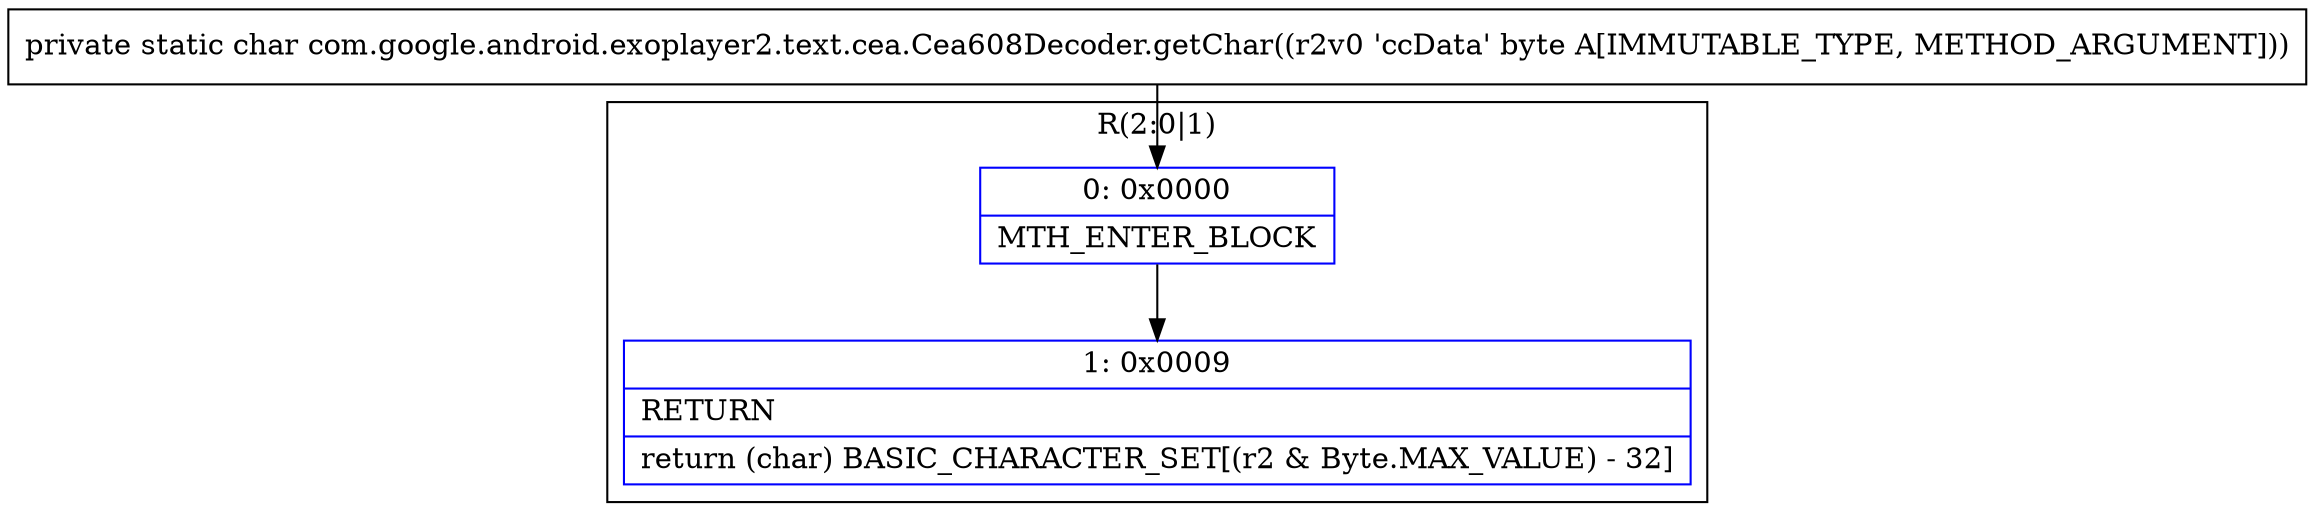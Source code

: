 digraph "CFG forcom.google.android.exoplayer2.text.cea.Cea608Decoder.getChar(B)C" {
subgraph cluster_Region_249190771 {
label = "R(2:0|1)";
node [shape=record,color=blue];
Node_0 [shape=record,label="{0\:\ 0x0000|MTH_ENTER_BLOCK\l}"];
Node_1 [shape=record,label="{1\:\ 0x0009|RETURN\l|return (char) BASIC_CHARACTER_SET[(r2 & Byte.MAX_VALUE) \- 32]\l}"];
}
MethodNode[shape=record,label="{private static char com.google.android.exoplayer2.text.cea.Cea608Decoder.getChar((r2v0 'ccData' byte A[IMMUTABLE_TYPE, METHOD_ARGUMENT])) }"];
MethodNode -> Node_0;
Node_0 -> Node_1;
}

